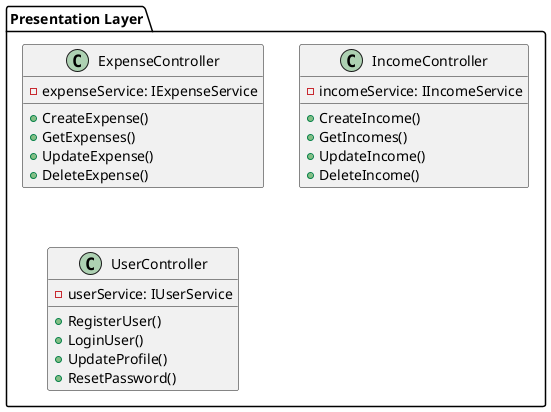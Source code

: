 @startuml Presentation

package "Presentation Layer" {
    class ExpenseController {
        - expenseService: IExpenseService
        + CreateExpense()
        + GetExpenses()
        + UpdateExpense()
        + DeleteExpense()
    }

    class IncomeController {
        - incomeService: IIncomeService
        + CreateIncome()
        + GetIncomes()
        + UpdateIncome()
        + DeleteIncome()
    }

    class UserController {
        - userService: IUserService
        + RegisterUser()
        + LoginUser()
        + UpdateProfile()
        + ResetPassword()
    }
}

@enduml
